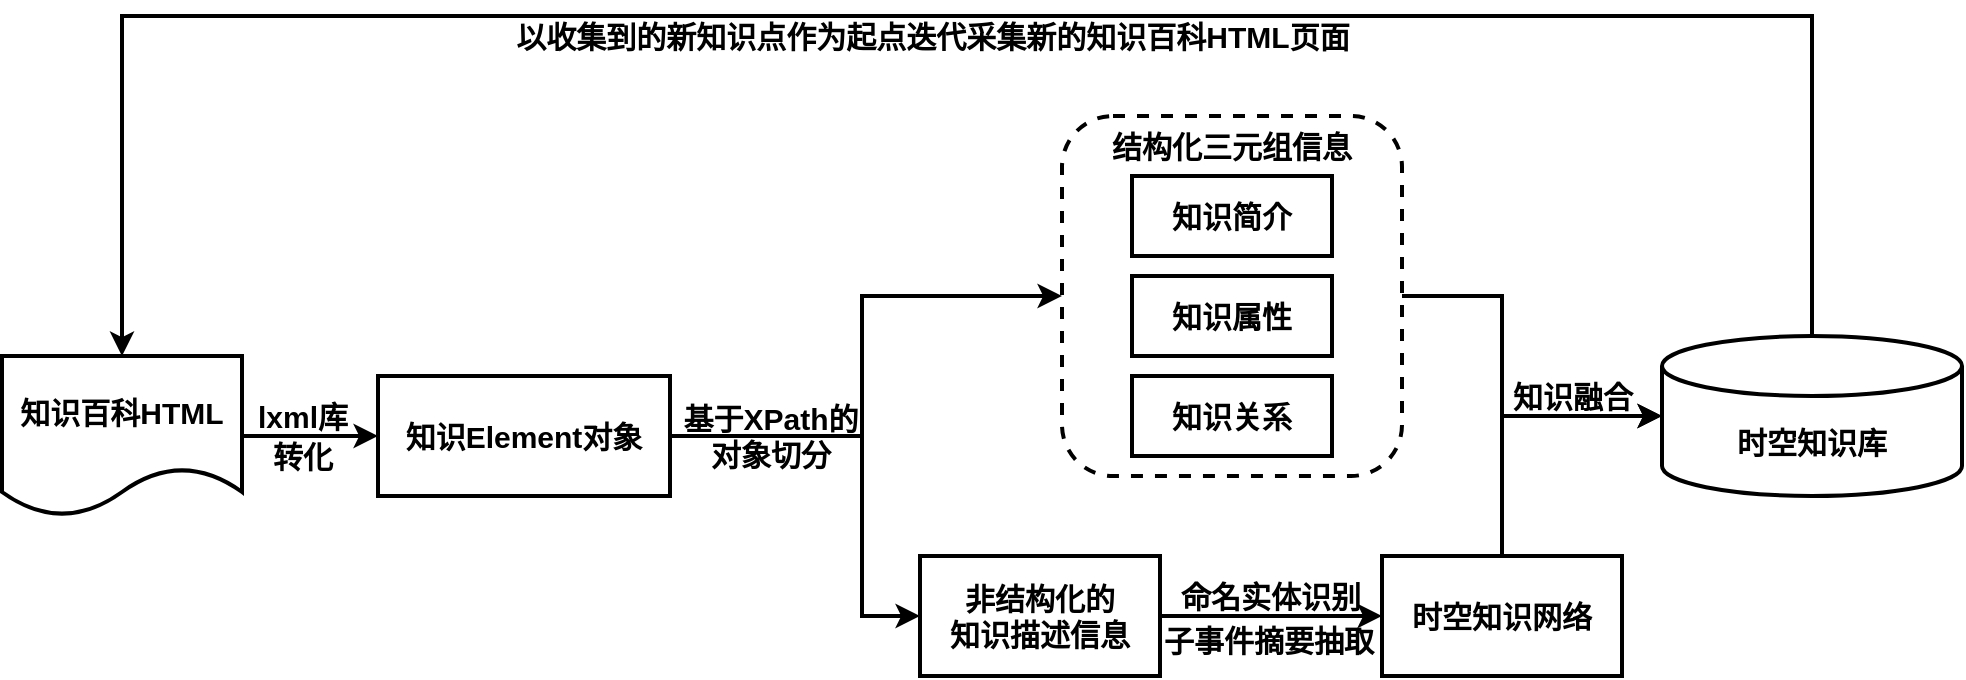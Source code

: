 <mxfile version="16.6.4" type="github">
  <diagram id="4tw8qeyEsVRuTk7O7Lul" name="Page-1">
    <mxGraphModel dx="1058" dy="794" grid="1" gridSize="10" guides="1" tooltips="1" connect="1" arrows="1" fold="1" page="1" pageScale="1" pageWidth="827" pageHeight="1169" math="0" shadow="0">
      <root>
        <mxCell id="0" />
        <mxCell id="1" parent="0" />
        <mxCell id="9HTEjru-9mZuChVTDgRW-22" style="edgeStyle=orthogonalEdgeStyle;rounded=0;orthogonalLoop=1;jettySize=auto;html=1;exitX=1;exitY=0.5;exitDx=0;exitDy=0;entryX=0;entryY=0.5;entryDx=0;entryDy=0;entryPerimeter=0;fontSize=15;strokeWidth=2;" edge="1" parent="1" source="9HTEjru-9mZuChVTDgRW-7" target="9HTEjru-9mZuChVTDgRW-15">
          <mxGeometry relative="1" as="geometry">
            <Array as="points">
              <mxPoint x="830" y="160" />
              <mxPoint x="830" y="220" />
            </Array>
          </mxGeometry>
        </mxCell>
        <mxCell id="9HTEjru-9mZuChVTDgRW-7" value="" style="rounded=1;whiteSpace=wrap;html=1;fontSize=15;strokeWidth=2;dashed=1;fontStyle=1" vertex="1" parent="1">
          <mxGeometry x="610" y="70" width="170" height="180" as="geometry" />
        </mxCell>
        <mxCell id="9HTEjru-9mZuChVTDgRW-3" style="edgeStyle=orthogonalEdgeStyle;rounded=0;orthogonalLoop=1;jettySize=auto;html=1;exitX=1;exitY=0.5;exitDx=0;exitDy=0;entryX=0;entryY=0.5;entryDx=0;entryDy=0;fontSize=15;strokeWidth=2;fontStyle=1" edge="1" parent="1" source="9HTEjru-9mZuChVTDgRW-1" target="9HTEjru-9mZuChVTDgRW-2">
          <mxGeometry relative="1" as="geometry" />
        </mxCell>
        <mxCell id="9HTEjru-9mZuChVTDgRW-1" value="&lt;span&gt;&lt;font style=&quot;font-size: 15px&quot;&gt;知识百科HTML&lt;/font&gt;&lt;/span&gt;" style="shape=document;whiteSpace=wrap;html=1;boundedLbl=1;strokeWidth=2;fontStyle=1" vertex="1" parent="1">
          <mxGeometry x="80" y="190" width="120" height="80" as="geometry" />
        </mxCell>
        <mxCell id="9HTEjru-9mZuChVTDgRW-10" style="edgeStyle=orthogonalEdgeStyle;rounded=0;orthogonalLoop=1;jettySize=auto;html=1;exitX=1;exitY=0.5;exitDx=0;exitDy=0;entryX=0;entryY=0.5;entryDx=0;entryDy=0;fontSize=15;strokeWidth=2;fontStyle=1" edge="1" parent="1" source="9HTEjru-9mZuChVTDgRW-2" target="9HTEjru-9mZuChVTDgRW-7">
          <mxGeometry relative="1" as="geometry">
            <Array as="points">
              <mxPoint x="510" y="230" />
              <mxPoint x="510" y="160" />
            </Array>
          </mxGeometry>
        </mxCell>
        <mxCell id="9HTEjru-9mZuChVTDgRW-12" style="edgeStyle=orthogonalEdgeStyle;rounded=0;orthogonalLoop=1;jettySize=auto;html=1;exitX=1;exitY=0.5;exitDx=0;exitDy=0;entryX=0;entryY=0.5;entryDx=0;entryDy=0;fontSize=15;strokeWidth=2;fontStyle=1" edge="1" parent="1" target="9HTEjru-9mZuChVTDgRW-8">
          <mxGeometry relative="1" as="geometry">
            <mxPoint x="411" y="230" as="sourcePoint" />
            <mxPoint x="487" y="320" as="targetPoint" />
            <Array as="points">
              <mxPoint x="510" y="230" />
              <mxPoint x="510" y="320" />
            </Array>
          </mxGeometry>
        </mxCell>
        <mxCell id="9HTEjru-9mZuChVTDgRW-2" value="&lt;span&gt;知识Element对象&lt;/span&gt;" style="rounded=0;whiteSpace=wrap;html=1;fontSize=15;strokeWidth=2;fontStyle=1" vertex="1" parent="1">
          <mxGeometry x="268" y="200" width="146" height="60" as="geometry" />
        </mxCell>
        <mxCell id="9HTEjru-9mZuChVTDgRW-4" value="&lt;span&gt;知识简介&lt;/span&gt;" style="rounded=0;whiteSpace=wrap;html=1;fontSize=15;strokeWidth=2;fontStyle=1" vertex="1" parent="1">
          <mxGeometry x="645" y="100" width="100" height="40" as="geometry" />
        </mxCell>
        <mxCell id="9HTEjru-9mZuChVTDgRW-5" value="&lt;span&gt;知识属性&lt;/span&gt;" style="rounded=0;whiteSpace=wrap;html=1;fontSize=15;strokeWidth=2;fontStyle=1" vertex="1" parent="1">
          <mxGeometry x="645" y="150" width="100" height="40" as="geometry" />
        </mxCell>
        <mxCell id="9HTEjru-9mZuChVTDgRW-6" value="&lt;span&gt;知识关系&lt;/span&gt;" style="rounded=0;whiteSpace=wrap;html=1;fontSize=15;strokeWidth=2;fontStyle=1" vertex="1" parent="1">
          <mxGeometry x="645" y="200" width="100" height="40" as="geometry" />
        </mxCell>
        <mxCell id="9HTEjru-9mZuChVTDgRW-13" style="edgeStyle=orthogonalEdgeStyle;rounded=0;orthogonalLoop=1;jettySize=auto;html=1;exitX=1;exitY=0.5;exitDx=0;exitDy=0;entryX=0;entryY=0.5;entryDx=0;entryDy=0;fontSize=15;strokeWidth=2;fontStyle=1" edge="1" parent="1" source="9HTEjru-9mZuChVTDgRW-8" target="9HTEjru-9mZuChVTDgRW-9">
          <mxGeometry relative="1" as="geometry" />
        </mxCell>
        <mxCell id="9HTEjru-9mZuChVTDgRW-8" value="&lt;span&gt;非结构化的&lt;br&gt;知识描述信息&lt;/span&gt;" style="rounded=0;whiteSpace=wrap;html=1;fontSize=15;strokeWidth=2;fontStyle=1" vertex="1" parent="1">
          <mxGeometry x="539" y="290" width="120" height="60" as="geometry" />
        </mxCell>
        <mxCell id="9HTEjru-9mZuChVTDgRW-23" style="edgeStyle=orthogonalEdgeStyle;rounded=0;orthogonalLoop=1;jettySize=auto;html=1;exitX=0.5;exitY=0;exitDx=0;exitDy=0;entryX=0;entryY=0.5;entryDx=0;entryDy=0;entryPerimeter=0;fontSize=15;strokeWidth=2;" edge="1" parent="1" source="9HTEjru-9mZuChVTDgRW-9" target="9HTEjru-9mZuChVTDgRW-15">
          <mxGeometry relative="1" as="geometry" />
        </mxCell>
        <mxCell id="9HTEjru-9mZuChVTDgRW-9" value="&lt;span&gt;&lt;span&gt;时空知识网络&lt;/span&gt;&lt;/span&gt;" style="rounded=0;whiteSpace=wrap;html=1;fontSize=15;strokeWidth=2;fontStyle=1" vertex="1" parent="1">
          <mxGeometry x="770" y="290" width="120" height="60" as="geometry" />
        </mxCell>
        <mxCell id="9HTEjru-9mZuChVTDgRW-14" value="&lt;span&gt;结构化三元组信息&lt;/span&gt;" style="text;html=1;strokeColor=none;fillColor=none;align=center;verticalAlign=middle;whiteSpace=wrap;rounded=0;fontSize=15;fontStyle=1" vertex="1" parent="1">
          <mxGeometry x="620" y="70" width="150" height="30" as="geometry" />
        </mxCell>
        <mxCell id="9HTEjru-9mZuChVTDgRW-18" style="edgeStyle=orthogonalEdgeStyle;rounded=0;orthogonalLoop=1;jettySize=auto;html=1;exitX=0.5;exitY=0;exitDx=0;exitDy=0;exitPerimeter=0;entryX=0.5;entryY=0;entryDx=0;entryDy=0;fontSize=15;strokeWidth=2;fontStyle=1" edge="1" parent="1" source="9HTEjru-9mZuChVTDgRW-15" target="9HTEjru-9mZuChVTDgRW-1">
          <mxGeometry relative="1" as="geometry">
            <Array as="points">
              <mxPoint x="985" y="20" />
              <mxPoint x="140" y="20" />
            </Array>
          </mxGeometry>
        </mxCell>
        <mxCell id="9HTEjru-9mZuChVTDgRW-15" value="&lt;span&gt;时空知识库&lt;/span&gt;" style="shape=cylinder3;whiteSpace=wrap;html=1;boundedLbl=1;backgroundOutline=1;size=15;fontSize=15;strokeWidth=2;fontStyle=1" vertex="1" parent="1">
          <mxGeometry x="910" y="180" width="150" height="80" as="geometry" />
        </mxCell>
        <mxCell id="9HTEjru-9mZuChVTDgRW-19" value="&lt;span&gt;lxml库&lt;/span&gt;" style="text;html=1;align=center;verticalAlign=middle;resizable=0;points=[];autosize=1;strokeColor=none;fillColor=none;fontSize=15;fontStyle=1" vertex="1" parent="1">
          <mxGeometry x="200" y="210" width="60" height="20" as="geometry" />
        </mxCell>
        <mxCell id="9HTEjru-9mZuChVTDgRW-20" value="&lt;span&gt;转化&lt;/span&gt;" style="text;html=1;align=center;verticalAlign=middle;resizable=0;points=[];autosize=1;strokeColor=none;fillColor=none;fontSize=15;fontStyle=1" vertex="1" parent="1">
          <mxGeometry x="205" y="230" width="50" height="20" as="geometry" />
        </mxCell>
        <mxCell id="9HTEjru-9mZuChVTDgRW-21" value="基于XPath的&lt;br&gt;对象切分" style="text;html=1;strokeColor=none;fillColor=none;align=center;verticalAlign=middle;whiteSpace=wrap;rounded=0;fontSize=15;fontStyle=1" vertex="1" parent="1">
          <mxGeometry x="390" y="215" width="149" height="30" as="geometry" />
        </mxCell>
        <mxCell id="9HTEjru-9mZuChVTDgRW-25" value="&lt;b&gt;命名实体识别&lt;/b&gt;" style="text;html=1;align=center;verticalAlign=middle;resizable=0;points=[];autosize=1;strokeColor=none;fillColor=none;fontSize=15;" vertex="1" parent="1">
          <mxGeometry x="659" y="300" width="110" height="20" as="geometry" />
        </mxCell>
        <mxCell id="9HTEjru-9mZuChVTDgRW-26" value="&lt;b&gt;子事件摘要抽取&lt;/b&gt;" style="text;html=1;align=center;verticalAlign=middle;resizable=0;points=[];autosize=1;strokeColor=none;fillColor=none;fontSize=15;" vertex="1" parent="1">
          <mxGeometry x="653" y="322" width="120" height="20" as="geometry" />
        </mxCell>
        <mxCell id="9HTEjru-9mZuChVTDgRW-27" value="&lt;b&gt;知识融合&lt;/b&gt;" style="text;html=1;align=center;verticalAlign=middle;resizable=0;points=[];autosize=1;strokeColor=none;fillColor=none;fontSize=15;" vertex="1" parent="1">
          <mxGeometry x="825" y="200" width="80" height="20" as="geometry" />
        </mxCell>
        <mxCell id="9HTEjru-9mZuChVTDgRW-28" value="&lt;b&gt;以收集到的新知识点作为起点迭代采集新的知识百科HTML页面&lt;/b&gt;" style="text;html=1;align=center;verticalAlign=middle;resizable=0;points=[];autosize=1;strokeColor=none;fillColor=none;fontSize=15;" vertex="1" parent="1">
          <mxGeometry x="330" y="20" width="430" height="20" as="geometry" />
        </mxCell>
      </root>
    </mxGraphModel>
  </diagram>
</mxfile>
